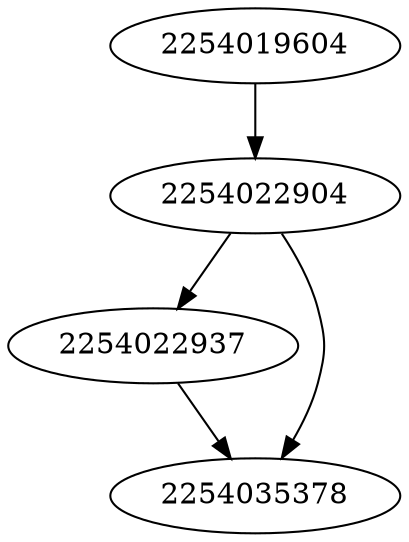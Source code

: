 strict digraph  {
2254022904;
2254022937;
2254035378;
2254019604;
2254022904 -> 2254035378;
2254022904 -> 2254022937;
2254022937 -> 2254035378;
2254019604 -> 2254022904;
}
